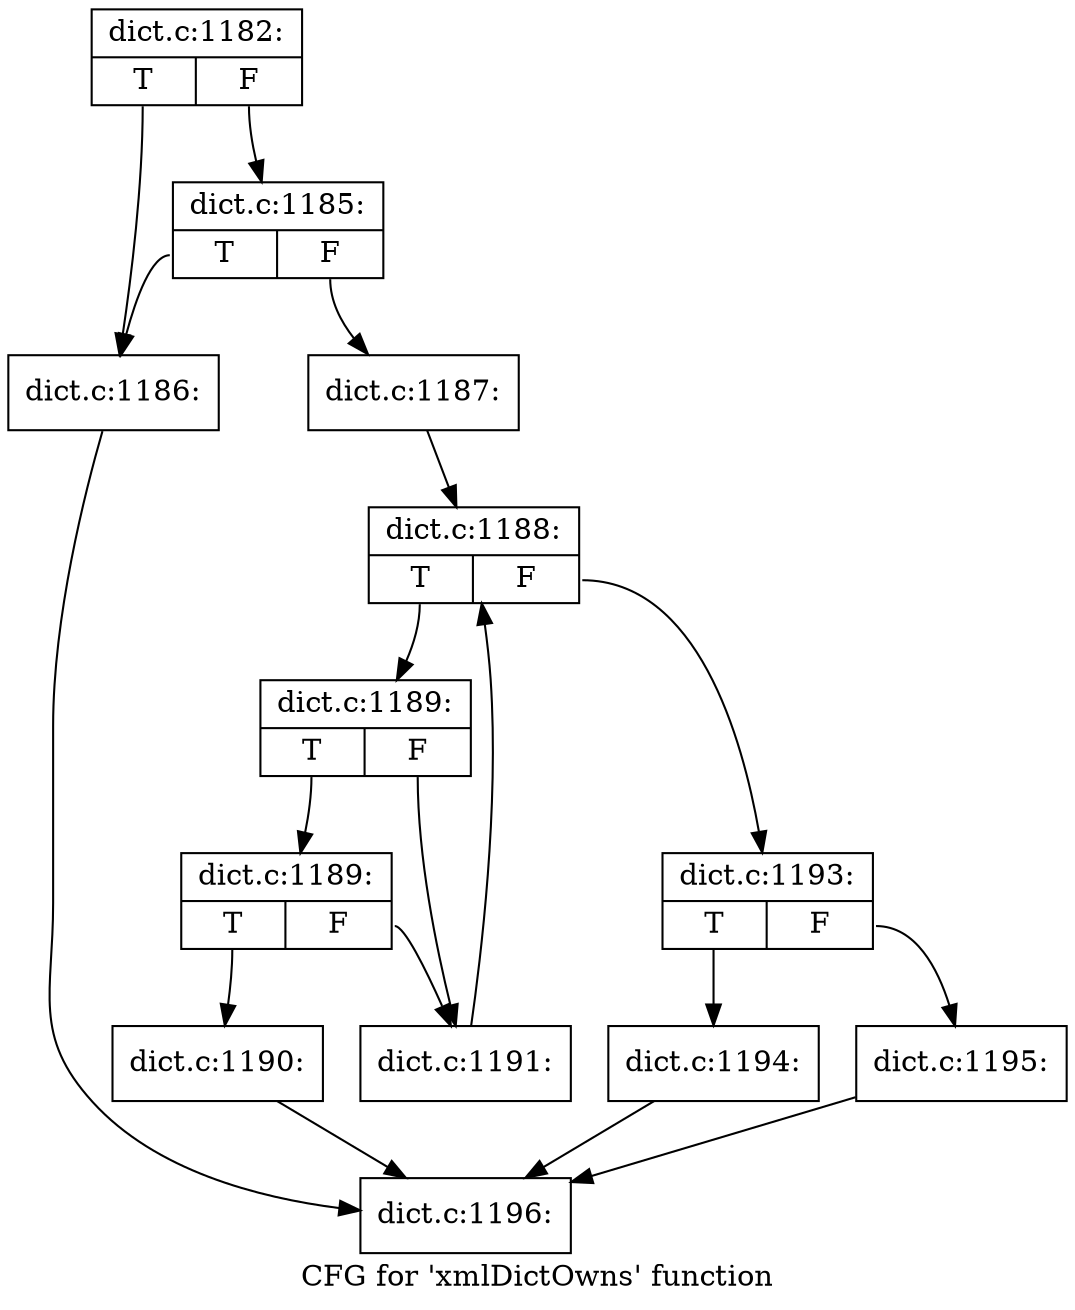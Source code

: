 digraph "CFG for 'xmlDictOwns' function" {
	label="CFG for 'xmlDictOwns' function";

	Node0x48e2cf0 [shape=record,label="{dict.c:1182:|{<s0>T|<s1>F}}"];
	Node0x48e2cf0:s0 -> Node0x48e3990;
	Node0x48e2cf0:s1 -> Node0x48e3a30;
	Node0x48e3a30 [shape=record,label="{dict.c:1185:|{<s0>T|<s1>F}}"];
	Node0x48e3a30:s0 -> Node0x48e3990;
	Node0x48e3a30:s1 -> Node0x48e39e0;
	Node0x48e3990 [shape=record,label="{dict.c:1186:}"];
	Node0x48e3990 -> Node0x48e3020;
	Node0x48e39e0 [shape=record,label="{dict.c:1187:}"];
	Node0x48e39e0 -> Node0x48e4380;
	Node0x48e4380 [shape=record,label="{dict.c:1188:|{<s0>T|<s1>F}}"];
	Node0x48e4380:s0 -> Node0x48e4770;
	Node0x48e4380:s1 -> Node0x48e45a0;
	Node0x48e4770 [shape=record,label="{dict.c:1189:|{<s0>T|<s1>F}}"];
	Node0x48e4770:s0 -> Node0x48e49d0;
	Node0x48e4770:s1 -> Node0x48e4980;
	Node0x48e49d0 [shape=record,label="{dict.c:1189:|{<s0>T|<s1>F}}"];
	Node0x48e49d0:s0 -> Node0x48e4930;
	Node0x48e49d0:s1 -> Node0x48e4980;
	Node0x48e4930 [shape=record,label="{dict.c:1190:}"];
	Node0x48e4930 -> Node0x48e3020;
	Node0x48e4980 [shape=record,label="{dict.c:1191:}"];
	Node0x48e4980 -> Node0x48e4380;
	Node0x48e45a0 [shape=record,label="{dict.c:1193:|{<s0>T|<s1>F}}"];
	Node0x48e45a0:s0 -> Node0x48e56d0;
	Node0x48e45a0:s1 -> Node0x48e5720;
	Node0x48e56d0 [shape=record,label="{dict.c:1194:}"];
	Node0x48e56d0 -> Node0x48e3020;
	Node0x48e5720 [shape=record,label="{dict.c:1195:}"];
	Node0x48e5720 -> Node0x48e3020;
	Node0x48e3020 [shape=record,label="{dict.c:1196:}"];
}
